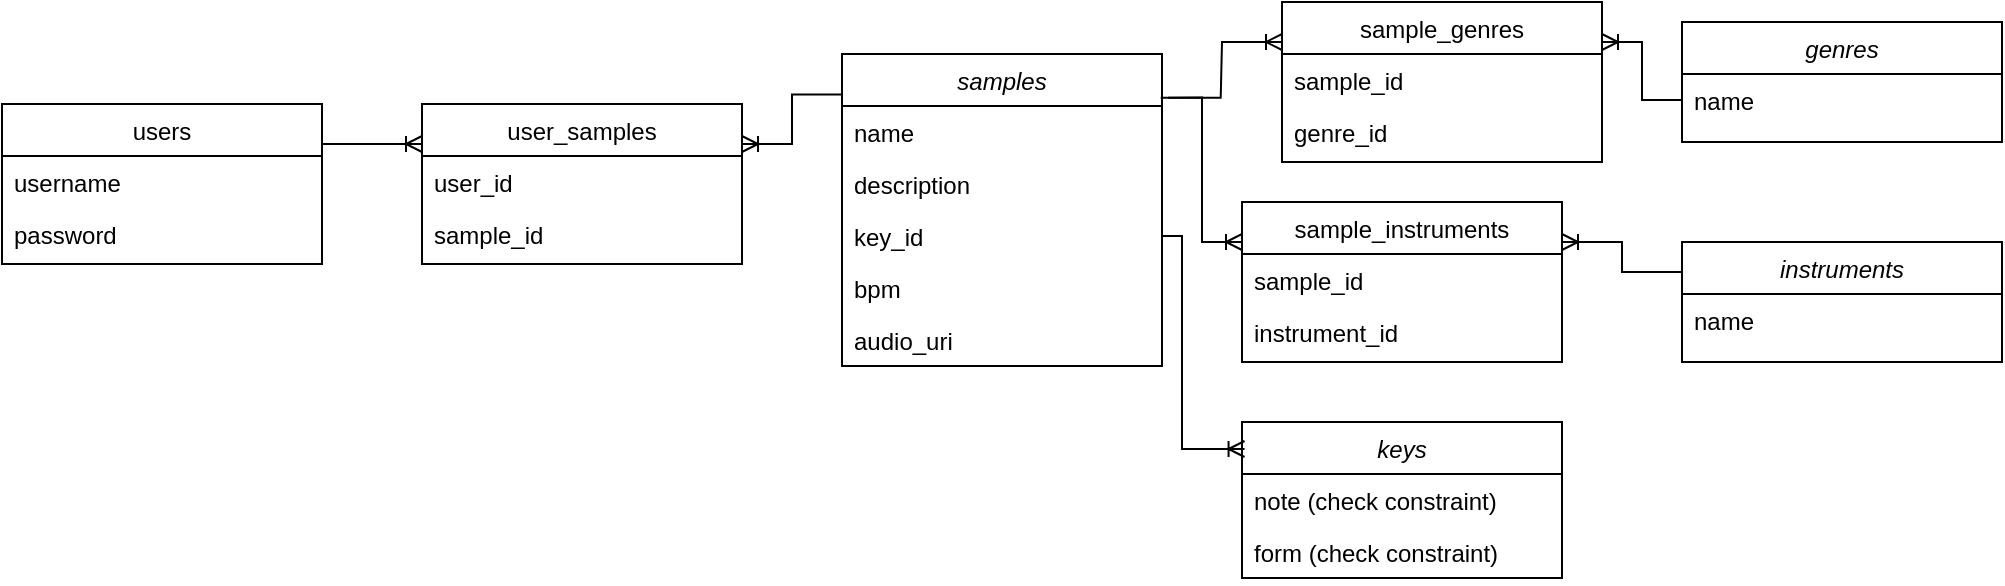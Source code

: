 <mxfile version="18.2.0" type="device"><diagram id="C5RBs43oDa-KdzZeNtuy" name="Page-1"><mxGraphModel dx="1661" dy="432" grid="1" gridSize="10" guides="1" tooltips="1" connect="1" arrows="1" fold="1" page="1" pageScale="1" pageWidth="827" pageHeight="1169" math="0" shadow="0"><root><mxCell id="WIyWlLk6GJQsqaUBKTNV-0"/><mxCell id="WIyWlLk6GJQsqaUBKTNV-1" parent="WIyWlLk6GJQsqaUBKTNV-0"/><mxCell id="zkfFHV4jXpPFQw0GAbJ--0" value="samples" style="swimlane;fontStyle=2;align=center;verticalAlign=top;childLayout=stackLayout;horizontal=1;startSize=26;horizontalStack=0;resizeParent=1;resizeLast=0;collapsible=1;marginBottom=0;rounded=0;shadow=0;strokeWidth=1;" parent="WIyWlLk6GJQsqaUBKTNV-1" vertex="1"><mxGeometry x="230" y="126" width="160" height="156" as="geometry"><mxRectangle x="230" y="140" width="160" height="26" as="alternateBounds"/></mxGeometry></mxCell><mxCell id="zkfFHV4jXpPFQw0GAbJ--1" value="name" style="text;align=left;verticalAlign=top;spacingLeft=4;spacingRight=4;overflow=hidden;rotatable=0;points=[[0,0.5],[1,0.5]];portConstraint=eastwest;" parent="zkfFHV4jXpPFQw0GAbJ--0" vertex="1"><mxGeometry y="26" width="160" height="26" as="geometry"/></mxCell><mxCell id="zkfFHV4jXpPFQw0GAbJ--2" value="description" style="text;align=left;verticalAlign=top;spacingLeft=4;spacingRight=4;overflow=hidden;rotatable=0;points=[[0,0.5],[1,0.5]];portConstraint=eastwest;rounded=0;shadow=0;html=0;" parent="zkfFHV4jXpPFQw0GAbJ--0" vertex="1"><mxGeometry y="52" width="160" height="26" as="geometry"/></mxCell><mxCell id="zkfFHV4jXpPFQw0GAbJ--3" value="key_id" style="text;align=left;verticalAlign=top;spacingLeft=4;spacingRight=4;overflow=hidden;rotatable=0;points=[[0,0.5],[1,0.5]];portConstraint=eastwest;rounded=0;shadow=0;html=0;" parent="zkfFHV4jXpPFQw0GAbJ--0" vertex="1"><mxGeometry y="78" width="160" height="26" as="geometry"/></mxCell><mxCell id="Sm0wNwTOWWsmQ3PEGRaw-8" value="bpm" style="text;align=left;verticalAlign=top;spacingLeft=4;spacingRight=4;overflow=hidden;rotatable=0;points=[[0,0.5],[1,0.5]];portConstraint=eastwest;rounded=0;shadow=0;html=0;" vertex="1" parent="zkfFHV4jXpPFQw0GAbJ--0"><mxGeometry y="104" width="160" height="26" as="geometry"/></mxCell><mxCell id="Sm0wNwTOWWsmQ3PEGRaw-30" value="audio_uri&#10;" style="text;align=left;verticalAlign=top;spacingLeft=4;spacingRight=4;overflow=hidden;rotatable=0;points=[[0,0.5],[1,0.5]];portConstraint=eastwest;rounded=0;shadow=0;html=0;" vertex="1" parent="zkfFHV4jXpPFQw0GAbJ--0"><mxGeometry y="130" width="160" height="26" as="geometry"/></mxCell><mxCell id="zkfFHV4jXpPFQw0GAbJ--17" value="sample_genres" style="swimlane;fontStyle=0;align=center;verticalAlign=top;childLayout=stackLayout;horizontal=1;startSize=26;horizontalStack=0;resizeParent=1;resizeLast=0;collapsible=1;marginBottom=0;rounded=0;shadow=0;strokeWidth=1;" parent="WIyWlLk6GJQsqaUBKTNV-1" vertex="1"><mxGeometry x="450" y="100" width="160" height="80" as="geometry"><mxRectangle x="550" y="140" width="160" height="26" as="alternateBounds"/></mxGeometry></mxCell><mxCell id="zkfFHV4jXpPFQw0GAbJ--18" value="sample_id" style="text;align=left;verticalAlign=top;spacingLeft=4;spacingRight=4;overflow=hidden;rotatable=0;points=[[0,0.5],[1,0.5]];portConstraint=eastwest;" parent="zkfFHV4jXpPFQw0GAbJ--17" vertex="1"><mxGeometry y="26" width="160" height="26" as="geometry"/></mxCell><mxCell id="zkfFHV4jXpPFQw0GAbJ--19" value="genre_id" style="text;align=left;verticalAlign=top;spacingLeft=4;spacingRight=4;overflow=hidden;rotatable=0;points=[[0,0.5],[1,0.5]];portConstraint=eastwest;rounded=0;shadow=0;html=0;" parent="zkfFHV4jXpPFQw0GAbJ--17" vertex="1"><mxGeometry y="52" width="160" height="26" as="geometry"/></mxCell><mxCell id="Sm0wNwTOWWsmQ3PEGRaw-2" value="genres" style="swimlane;fontStyle=2;align=center;verticalAlign=top;childLayout=stackLayout;horizontal=1;startSize=26;horizontalStack=0;resizeParent=1;resizeLast=0;collapsible=1;marginBottom=0;rounded=0;shadow=0;strokeWidth=1;" vertex="1" parent="WIyWlLk6GJQsqaUBKTNV-1"><mxGeometry x="650" y="110" width="160" height="60" as="geometry"><mxRectangle x="230" y="140" width="160" height="26" as="alternateBounds"/></mxGeometry></mxCell><mxCell id="Sm0wNwTOWWsmQ3PEGRaw-3" value="name" style="text;align=left;verticalAlign=top;spacingLeft=4;spacingRight=4;overflow=hidden;rotatable=0;points=[[0,0.5],[1,0.5]];portConstraint=eastwest;" vertex="1" parent="Sm0wNwTOWWsmQ3PEGRaw-2"><mxGeometry y="26" width="160" height="26" as="geometry"/></mxCell><mxCell id="Sm0wNwTOWWsmQ3PEGRaw-10" value="instruments" style="swimlane;fontStyle=2;align=center;verticalAlign=top;childLayout=stackLayout;horizontal=1;startSize=26;horizontalStack=0;resizeParent=1;resizeLast=0;collapsible=1;marginBottom=0;rounded=0;shadow=0;strokeWidth=1;" vertex="1" parent="WIyWlLk6GJQsqaUBKTNV-1"><mxGeometry x="650" y="220" width="160" height="60" as="geometry"><mxRectangle x="230" y="140" width="160" height="26" as="alternateBounds"/></mxGeometry></mxCell><mxCell id="Sm0wNwTOWWsmQ3PEGRaw-11" value="name" style="text;align=left;verticalAlign=top;spacingLeft=4;spacingRight=4;overflow=hidden;rotatable=0;points=[[0,0.5],[1,0.5]];portConstraint=eastwest;" vertex="1" parent="Sm0wNwTOWWsmQ3PEGRaw-10"><mxGeometry y="26" width="160" height="26" as="geometry"/></mxCell><mxCell id="Sm0wNwTOWWsmQ3PEGRaw-12" value="sample_instruments" style="swimlane;fontStyle=0;align=center;verticalAlign=top;childLayout=stackLayout;horizontal=1;startSize=26;horizontalStack=0;resizeParent=1;resizeLast=0;collapsible=1;marginBottom=0;rounded=0;shadow=0;strokeWidth=1;" vertex="1" parent="WIyWlLk6GJQsqaUBKTNV-1"><mxGeometry x="430" y="200" width="160" height="80" as="geometry"><mxRectangle x="550" y="140" width="160" height="26" as="alternateBounds"/></mxGeometry></mxCell><mxCell id="Sm0wNwTOWWsmQ3PEGRaw-13" value="sample_id" style="text;align=left;verticalAlign=top;spacingLeft=4;spacingRight=4;overflow=hidden;rotatable=0;points=[[0,0.5],[1,0.5]];portConstraint=eastwest;" vertex="1" parent="Sm0wNwTOWWsmQ3PEGRaw-12"><mxGeometry y="26" width="160" height="26" as="geometry"/></mxCell><mxCell id="Sm0wNwTOWWsmQ3PEGRaw-14" value="instrument_id" style="text;align=left;verticalAlign=top;spacingLeft=4;spacingRight=4;overflow=hidden;rotatable=0;points=[[0,0.5],[1,0.5]];portConstraint=eastwest;rounded=0;shadow=0;html=0;" vertex="1" parent="Sm0wNwTOWWsmQ3PEGRaw-12"><mxGeometry y="52" width="160" height="26" as="geometry"/></mxCell><mxCell id="Sm0wNwTOWWsmQ3PEGRaw-17" value="user_samples" style="swimlane;fontStyle=0;align=center;verticalAlign=top;childLayout=stackLayout;horizontal=1;startSize=26;horizontalStack=0;resizeParent=1;resizeLast=0;collapsible=1;marginBottom=0;rounded=0;shadow=0;strokeWidth=1;" vertex="1" parent="WIyWlLk6GJQsqaUBKTNV-1"><mxGeometry x="20" y="151" width="160" height="80" as="geometry"><mxRectangle x="550" y="140" width="160" height="26" as="alternateBounds"/></mxGeometry></mxCell><mxCell id="Sm0wNwTOWWsmQ3PEGRaw-19" value="user_id" style="text;align=left;verticalAlign=top;spacingLeft=4;spacingRight=4;overflow=hidden;rotatable=0;points=[[0,0.5],[1,0.5]];portConstraint=eastwest;rounded=0;shadow=0;html=0;" vertex="1" parent="Sm0wNwTOWWsmQ3PEGRaw-17"><mxGeometry y="26" width="160" height="26" as="geometry"/></mxCell><mxCell id="Sm0wNwTOWWsmQ3PEGRaw-18" value="sample_id" style="text;align=left;verticalAlign=top;spacingLeft=4;spacingRight=4;overflow=hidden;rotatable=0;points=[[0,0.5],[1,0.5]];portConstraint=eastwest;" vertex="1" parent="Sm0wNwTOWWsmQ3PEGRaw-17"><mxGeometry y="52" width="160" height="26" as="geometry"/></mxCell><mxCell id="Sm0wNwTOWWsmQ3PEGRaw-20" value="users" style="swimlane;fontStyle=0;align=center;verticalAlign=top;childLayout=stackLayout;horizontal=1;startSize=26;horizontalStack=0;resizeParent=1;resizeLast=0;collapsible=1;marginBottom=0;rounded=0;shadow=0;strokeWidth=1;" vertex="1" parent="WIyWlLk6GJQsqaUBKTNV-1"><mxGeometry x="-190" y="151" width="160" height="80" as="geometry"><mxRectangle x="550" y="140" width="160" height="26" as="alternateBounds"/></mxGeometry></mxCell><mxCell id="Sm0wNwTOWWsmQ3PEGRaw-21" value="username" style="text;align=left;verticalAlign=top;spacingLeft=4;spacingRight=4;overflow=hidden;rotatable=0;points=[[0,0.5],[1,0.5]];portConstraint=eastwest;rounded=0;shadow=0;html=0;" vertex="1" parent="Sm0wNwTOWWsmQ3PEGRaw-20"><mxGeometry y="26" width="160" height="26" as="geometry"/></mxCell><mxCell id="Sm0wNwTOWWsmQ3PEGRaw-22" value="password" style="text;align=left;verticalAlign=top;spacingLeft=4;spacingRight=4;overflow=hidden;rotatable=0;points=[[0,0.5],[1,0.5]];portConstraint=eastwest;" vertex="1" parent="Sm0wNwTOWWsmQ3PEGRaw-20"><mxGeometry y="52" width="160" height="26" as="geometry"/></mxCell><mxCell id="Sm0wNwTOWWsmQ3PEGRaw-24" value="" style="edgeStyle=entityRelationEdgeStyle;fontSize=12;html=1;endArrow=ERoneToMany;rounded=0;exitX=0.996;exitY=0.14;exitDx=0;exitDy=0;exitPerimeter=0;entryX=0;entryY=0.25;entryDx=0;entryDy=0;" edge="1" parent="WIyWlLk6GJQsqaUBKTNV-1" source="zkfFHV4jXpPFQw0GAbJ--0" target="zkfFHV4jXpPFQw0GAbJ--17"><mxGeometry width="100" height="100" relative="1" as="geometry"><mxPoint x="350" y="280" as="sourcePoint"/><mxPoint x="450" y="180" as="targetPoint"/></mxGeometry></mxCell><mxCell id="Sm0wNwTOWWsmQ3PEGRaw-25" value="" style="edgeStyle=orthogonalEdgeStyle;fontSize=12;html=1;endArrow=ERoneToMany;rounded=0;exitX=0;exitY=0.5;exitDx=0;exitDy=0;entryX=1;entryY=0.25;entryDx=0;entryDy=0;" edge="1" parent="WIyWlLk6GJQsqaUBKTNV-1" source="Sm0wNwTOWWsmQ3PEGRaw-3" target="zkfFHV4jXpPFQw0GAbJ--17"><mxGeometry width="100" height="100" relative="1" as="geometry"><mxPoint x="350" y="280" as="sourcePoint"/><mxPoint x="450" y="180" as="targetPoint"/></mxGeometry></mxCell><mxCell id="Sm0wNwTOWWsmQ3PEGRaw-26" value="" style="edgeStyle=orthogonalEdgeStyle;fontSize=12;html=1;endArrow=ERoneToMany;rounded=0;entryX=0;entryY=0.25;entryDx=0;entryDy=0;exitX=1.019;exitY=0.14;exitDx=0;exitDy=0;exitPerimeter=0;" edge="1" parent="WIyWlLk6GJQsqaUBKTNV-1" source="zkfFHV4jXpPFQw0GAbJ--0" target="Sm0wNwTOWWsmQ3PEGRaw-12"><mxGeometry width="100" height="100" relative="1" as="geometry"><mxPoint x="350" y="280" as="sourcePoint"/><mxPoint x="450" y="180" as="targetPoint"/></mxGeometry></mxCell><mxCell id="Sm0wNwTOWWsmQ3PEGRaw-27" value="" style="edgeStyle=entityRelationEdgeStyle;fontSize=12;html=1;endArrow=ERoneToMany;rounded=0;exitX=0;exitY=0.25;exitDx=0;exitDy=0;entryX=1;entryY=0.25;entryDx=0;entryDy=0;" edge="1" parent="WIyWlLk6GJQsqaUBKTNV-1" source="Sm0wNwTOWWsmQ3PEGRaw-10" target="Sm0wNwTOWWsmQ3PEGRaw-12"><mxGeometry width="100" height="100" relative="1" as="geometry"><mxPoint x="350" y="280" as="sourcePoint"/><mxPoint x="450" y="180" as="targetPoint"/></mxGeometry></mxCell><mxCell id="Sm0wNwTOWWsmQ3PEGRaw-28" value="" style="edgeStyle=entityRelationEdgeStyle;fontSize=12;html=1;endArrow=ERoneToMany;rounded=0;entryX=0;entryY=0.25;entryDx=0;entryDy=0;exitX=1;exitY=0.25;exitDx=0;exitDy=0;" edge="1" parent="WIyWlLk6GJQsqaUBKTNV-1" source="Sm0wNwTOWWsmQ3PEGRaw-20" target="Sm0wNwTOWWsmQ3PEGRaw-17"><mxGeometry width="100" height="100" relative="1" as="geometry"><mxPoint x="350" y="280" as="sourcePoint"/><mxPoint x="450" y="180" as="targetPoint"/></mxGeometry></mxCell><mxCell id="Sm0wNwTOWWsmQ3PEGRaw-29" value="" style="edgeStyle=orthogonalEdgeStyle;fontSize=12;html=1;endArrow=ERoneToMany;rounded=0;exitX=-0.001;exitY=0.13;exitDx=0;exitDy=0;exitPerimeter=0;entryX=1;entryY=0.25;entryDx=0;entryDy=0;" edge="1" parent="WIyWlLk6GJQsqaUBKTNV-1" source="zkfFHV4jXpPFQw0GAbJ--0" target="Sm0wNwTOWWsmQ3PEGRaw-17"><mxGeometry width="100" height="100" relative="1" as="geometry"><mxPoint x="350" y="280" as="sourcePoint"/><mxPoint x="450" y="180" as="targetPoint"/></mxGeometry></mxCell><mxCell id="Sm0wNwTOWWsmQ3PEGRaw-31" value="keys" style="swimlane;fontStyle=2;align=center;verticalAlign=top;childLayout=stackLayout;horizontal=1;startSize=26;horizontalStack=0;resizeParent=1;resizeLast=0;collapsible=1;marginBottom=0;rounded=0;shadow=0;strokeWidth=1;" vertex="1" parent="WIyWlLk6GJQsqaUBKTNV-1"><mxGeometry x="430" y="310" width="160" height="78" as="geometry"><mxRectangle x="230" y="140" width="160" height="26" as="alternateBounds"/></mxGeometry></mxCell><mxCell id="Sm0wNwTOWWsmQ3PEGRaw-32" value="note (check constraint)" style="text;align=left;verticalAlign=top;spacingLeft=4;spacingRight=4;overflow=hidden;rotatable=0;points=[[0,0.5],[1,0.5]];portConstraint=eastwest;" vertex="1" parent="Sm0wNwTOWWsmQ3PEGRaw-31"><mxGeometry y="26" width="160" height="26" as="geometry"/></mxCell><mxCell id="Sm0wNwTOWWsmQ3PEGRaw-36" value="form (check constraint)" style="text;align=left;verticalAlign=top;spacingLeft=4;spacingRight=4;overflow=hidden;rotatable=0;points=[[0,0.5],[1,0.5]];portConstraint=eastwest;" vertex="1" parent="Sm0wNwTOWWsmQ3PEGRaw-31"><mxGeometry y="52" width="160" height="26" as="geometry"/></mxCell><mxCell id="Sm0wNwTOWWsmQ3PEGRaw-37" value="" style="edgeStyle=orthogonalEdgeStyle;fontSize=12;html=1;endArrow=ERoneToMany;rounded=0;entryX=0.008;entryY=0.173;entryDx=0;entryDy=0;entryPerimeter=0;exitX=1;exitY=0.5;exitDx=0;exitDy=0;" edge="1" parent="WIyWlLk6GJQsqaUBKTNV-1" source="zkfFHV4jXpPFQw0GAbJ--3" target="Sm0wNwTOWWsmQ3PEGRaw-31"><mxGeometry width="100" height="100" relative="1" as="geometry"><mxPoint x="380" y="320" as="sourcePoint"/><mxPoint x="480" y="220" as="targetPoint"/><Array as="points"><mxPoint x="400" y="217"/><mxPoint x="400" y="324"/></Array></mxGeometry></mxCell></root></mxGraphModel></diagram></mxfile>